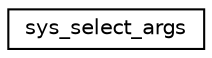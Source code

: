 digraph "Graphical Class Hierarchy"
{
 // LATEX_PDF_SIZE
  edge [fontname="Helvetica",fontsize="10",labelfontname="Helvetica",labelfontsize="10"];
  node [fontname="Helvetica",fontsize="10",shape=record];
  rankdir="LR";
  Node0 [label="sys_select_args",height=0.2,width=0.4,color="black", fillcolor="white", style="filled",URL="$structsys__select__args.html",tooltip=" "];
}
